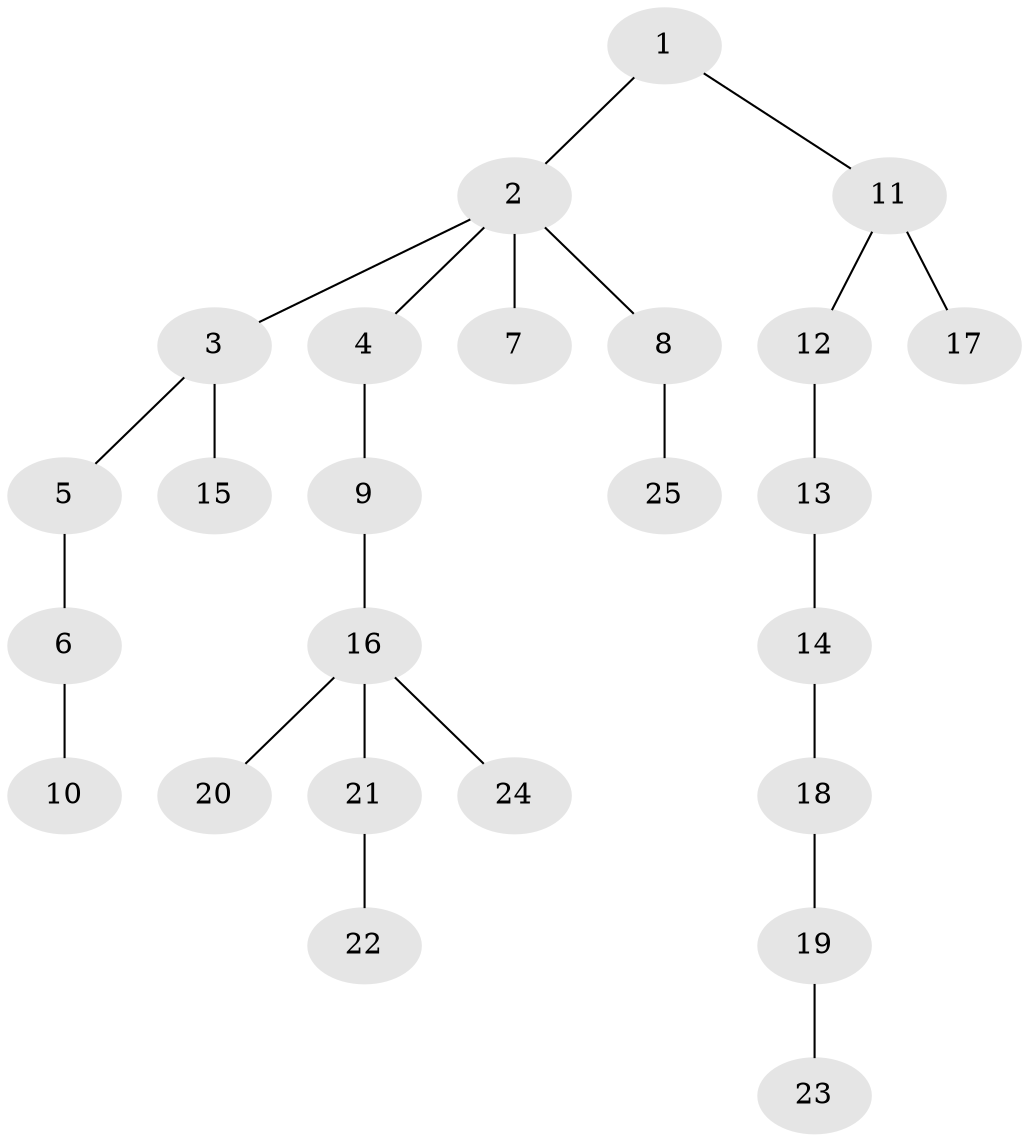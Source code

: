 // original degree distribution, {3: 0.18, 6: 0.04, 4: 0.06, 5: 0.02, 2: 0.14, 1: 0.56}
// Generated by graph-tools (version 1.1) at 2025/36/03/09/25 02:36:54]
// undirected, 25 vertices, 24 edges
graph export_dot {
graph [start="1"]
  node [color=gray90,style=filled];
  1;
  2;
  3;
  4;
  5;
  6;
  7;
  8;
  9;
  10;
  11;
  12;
  13;
  14;
  15;
  16;
  17;
  18;
  19;
  20;
  21;
  22;
  23;
  24;
  25;
  1 -- 2 [weight=1.0];
  1 -- 11 [weight=1.0];
  2 -- 3 [weight=1.0];
  2 -- 4 [weight=1.0];
  2 -- 7 [weight=1.0];
  2 -- 8 [weight=1.0];
  3 -- 5 [weight=1.0];
  3 -- 15 [weight=1.0];
  4 -- 9 [weight=3.0];
  5 -- 6 [weight=1.0];
  6 -- 10 [weight=4.0];
  8 -- 25 [weight=2.0];
  9 -- 16 [weight=1.0];
  11 -- 12 [weight=1.0];
  11 -- 17 [weight=2.0];
  12 -- 13 [weight=1.0];
  13 -- 14 [weight=1.0];
  14 -- 18 [weight=2.0];
  16 -- 20 [weight=1.0];
  16 -- 21 [weight=1.0];
  16 -- 24 [weight=1.0];
  18 -- 19 [weight=1.0];
  19 -- 23 [weight=1.0];
  21 -- 22 [weight=1.0];
}
